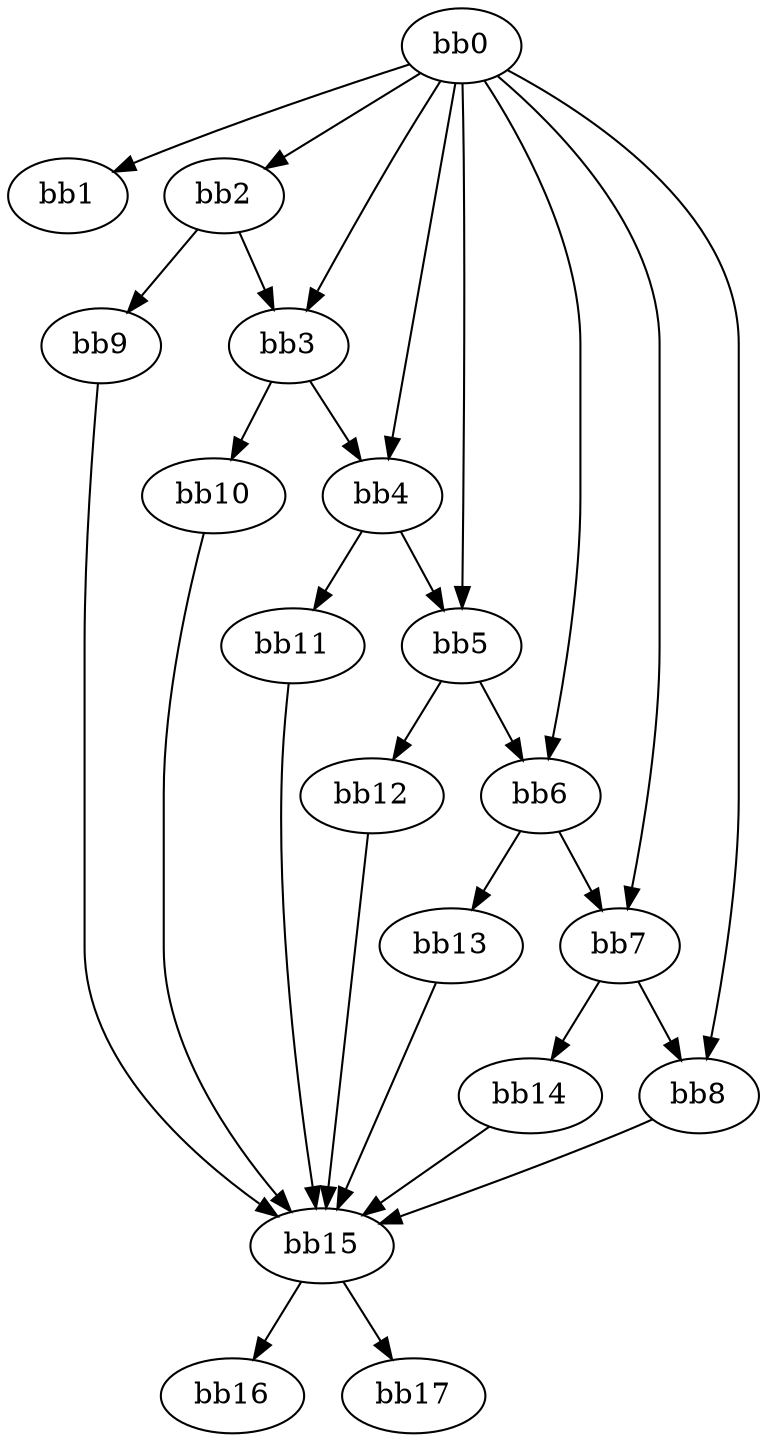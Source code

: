digraph {
    0 [ label = "bb0\l" ]
    1 [ label = "bb1\l" ]
    2 [ label = "bb2\l" ]
    3 [ label = "bb3\l" ]
    4 [ label = "bb4\l" ]
    5 [ label = "bb5\l" ]
    6 [ label = "bb6\l" ]
    7 [ label = "bb7\l" ]
    8 [ label = "bb8\l" ]
    9 [ label = "bb9\l" ]
    10 [ label = "bb10\l" ]
    11 [ label = "bb11\l" ]
    12 [ label = "bb12\l" ]
    13 [ label = "bb13\l" ]
    14 [ label = "bb14\l" ]
    15 [ label = "bb15\l" ]
    16 [ label = "bb16\l" ]
    17 [ label = "bb17\l" ]
    0 -> 1 [ ]
    0 -> 2 [ ]
    0 -> 3 [ ]
    0 -> 4 [ ]
    0 -> 5 [ ]
    0 -> 6 [ ]
    0 -> 7 [ ]
    0 -> 8 [ ]
    2 -> 3 [ ]
    2 -> 9 [ ]
    3 -> 4 [ ]
    3 -> 10 [ ]
    4 -> 5 [ ]
    4 -> 11 [ ]
    5 -> 6 [ ]
    5 -> 12 [ ]
    6 -> 7 [ ]
    6 -> 13 [ ]
    7 -> 8 [ ]
    7 -> 14 [ ]
    8 -> 15 [ ]
    9 -> 15 [ ]
    10 -> 15 [ ]
    11 -> 15 [ ]
    12 -> 15 [ ]
    13 -> 15 [ ]
    14 -> 15 [ ]
    15 -> 16 [ ]
    15 -> 17 [ ]
}

